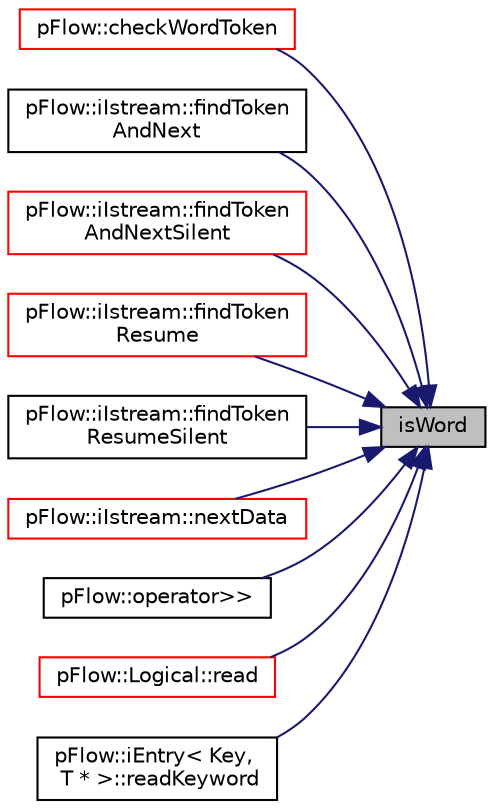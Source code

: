 digraph "isWord"
{
 // LATEX_PDF_SIZE
  edge [fontname="Helvetica",fontsize="10",labelfontname="Helvetica",labelfontsize="10"];
  node [fontname="Helvetica",fontsize="10",shape=record];
  rankdir="RL";
  Node1 [label="isWord",height=0.2,width=0.4,color="black", fillcolor="grey75", style="filled", fontcolor="black",tooltip="Token is word or DIRECTIVE word."];
  Node1 -> Node2 [dir="back",color="midnightblue",fontsize="10",style="solid",fontname="Helvetica"];
  Node2 [label="pFlow::checkWordToken",height=0.2,width=0.4,color="red", fillcolor="white", style="filled",URL="$namespacepFlow.html#a742913ced514ca5a1fa1cfb6fb79e550",tooltip=" "];
  Node1 -> Node5 [dir="back",color="midnightblue",fontsize="10",style="solid",fontname="Helvetica"];
  Node5 [label="pFlow::iIstream::findToken\lAndNext",height=0.2,width=0.4,color="black", fillcolor="white", style="filled",URL="$classpFlow_1_1iIstream.html#a734799e36d009aecd57d246eb3aeb421",tooltip="search for all tokens and find the first word token and also next word token chekck if it is eneded w..."];
  Node1 -> Node6 [dir="back",color="midnightblue",fontsize="10",style="solid",fontname="Helvetica"];
  Node6 [label="pFlow::iIstream::findToken\lAndNextSilent",height=0.2,width=0.4,color="red", fillcolor="white", style="filled",URL="$classpFlow_1_1iIstream.html#ae74a624bbb0665ed381b67cbda681031",tooltip=" "];
  Node1 -> Node10 [dir="back",color="midnightblue",fontsize="10",style="solid",fontname="Helvetica"];
  Node10 [label="pFlow::iIstream::findToken\lResume",height=0.2,width=0.4,color="red", fillcolor="white", style="filled",URL="$classpFlow_1_1iIstream.html#afde1855233ba897f4bb342285f94fc87",tooltip="search for all tokesn after the current file position and find the first word token tbat matchs w"];
  Node1 -> Node12 [dir="back",color="midnightblue",fontsize="10",style="solid",fontname="Helvetica"];
  Node12 [label="pFlow::iIstream::findToken\lResumeSilent",height=0.2,width=0.4,color="black", fillcolor="white", style="filled",URL="$classpFlow_1_1iIstream.html#a20e125024de459038323293b8529a99e",tooltip="search for all tokesn after the current file position and find the first word token tbat matchs w"];
  Node1 -> Node13 [dir="back",color="midnightblue",fontsize="10",style="solid",fontname="Helvetica"];
  Node13 [label="pFlow::iIstream::nextData",height=0.2,width=0.4,color="red", fillcolor="white", style="filled",URL="$classpFlow_1_1iIstream.html#a2240995351ba90efed8943099847069e",tooltip="read the data next to keword keyword data; check the keyword is correct or not"];
  Node1 -> Node22 [dir="back",color="midnightblue",fontsize="10",style="solid",fontname="Helvetica"];
  Node22 [label="pFlow::operator\>\>",height=0.2,width=0.4,color="black", fillcolor="white", style="filled",URL="$namespacepFlow.html#ac08e23027fc74d4f881e8ad3e4d9db21",tooltip=" "];
  Node1 -> Node23 [dir="back",color="midnightblue",fontsize="10",style="solid",fontname="Helvetica"];
  Node23 [label="pFlow::Logical::read",height=0.2,width=0.4,color="red", fillcolor="white", style="filled",URL="$classpFlow_1_1Logical.html#aff8e92ab47032ae811d1271161cb9b22",tooltip=" "];
  Node1 -> Node25 [dir="back",color="midnightblue",fontsize="10",style="solid",fontname="Helvetica"];
  Node25 [label="pFlow::iEntry\< Key,\l T * \>::readKeyword",height=0.2,width=0.4,color="black", fillcolor="white", style="filled",URL="$classpFlow_1_1iEntry.html#adaf3255a26893f538d0e891e77d0d6c7",tooltip="read a keyword from stream"];
}
